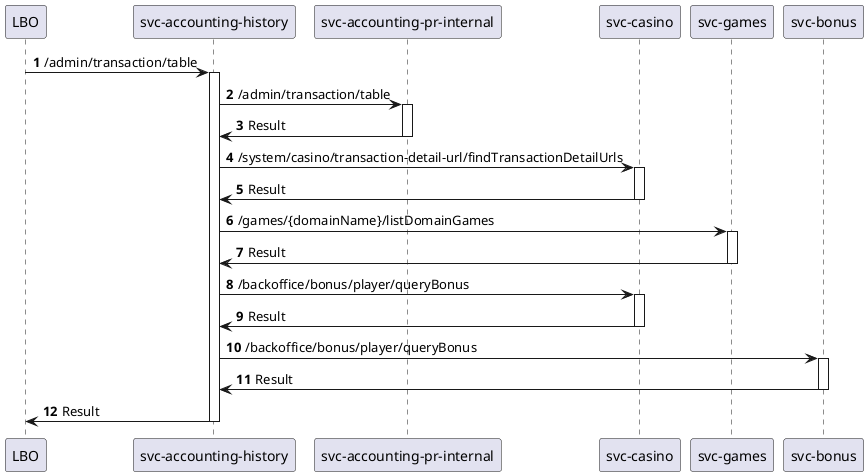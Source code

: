 .Bonus History View Flow (current implementation)
[plantuml]
----

@startuml

autonumber

participant "LBO" as lbo
participant "svc-accounting-history" as svcaccthist
participant "svc-accounting-pr-internal" as svcacct
participant "svc-casino" as svccasino
participant "svc-games" as svcgames
participant "svc-bonus" as svcbonus

lbo -> svcaccthist: /admin/transaction/table
activate svcaccthist
svcaccthist -> svcacct: /admin/transaction/table
activate svcacct
svcacct -> svcaccthist: Result
deactivate svcacct
' casino
svcaccthist -> svccasino: /system/casino/transaction-detail-url/findTransactionDetailUrls
activate svccasino
svccasino -> svcaccthist: Result
deactivate svccasino
' games
svcaccthist -> svcgames: /games/{domainName}/listDomainGames
activate svcgames
svcgames -> svcaccthist: Result
deactivate svcgames
' casino 2
svcaccthist -> svccasino: /backoffice/bonus/player/queryBonus
activate svccasino
svccasino -> svcaccthist: Result
deactivate svccasino
' bonus
svcaccthist -> svcbonus: /backoffice/bonus/player/queryBonus
activate svcbonus
svcbonus -> svcaccthist: Result
deactivate svcbonus
'
svcaccthist -> lbo: Result
deactivate svcaccthist

@enduml
----